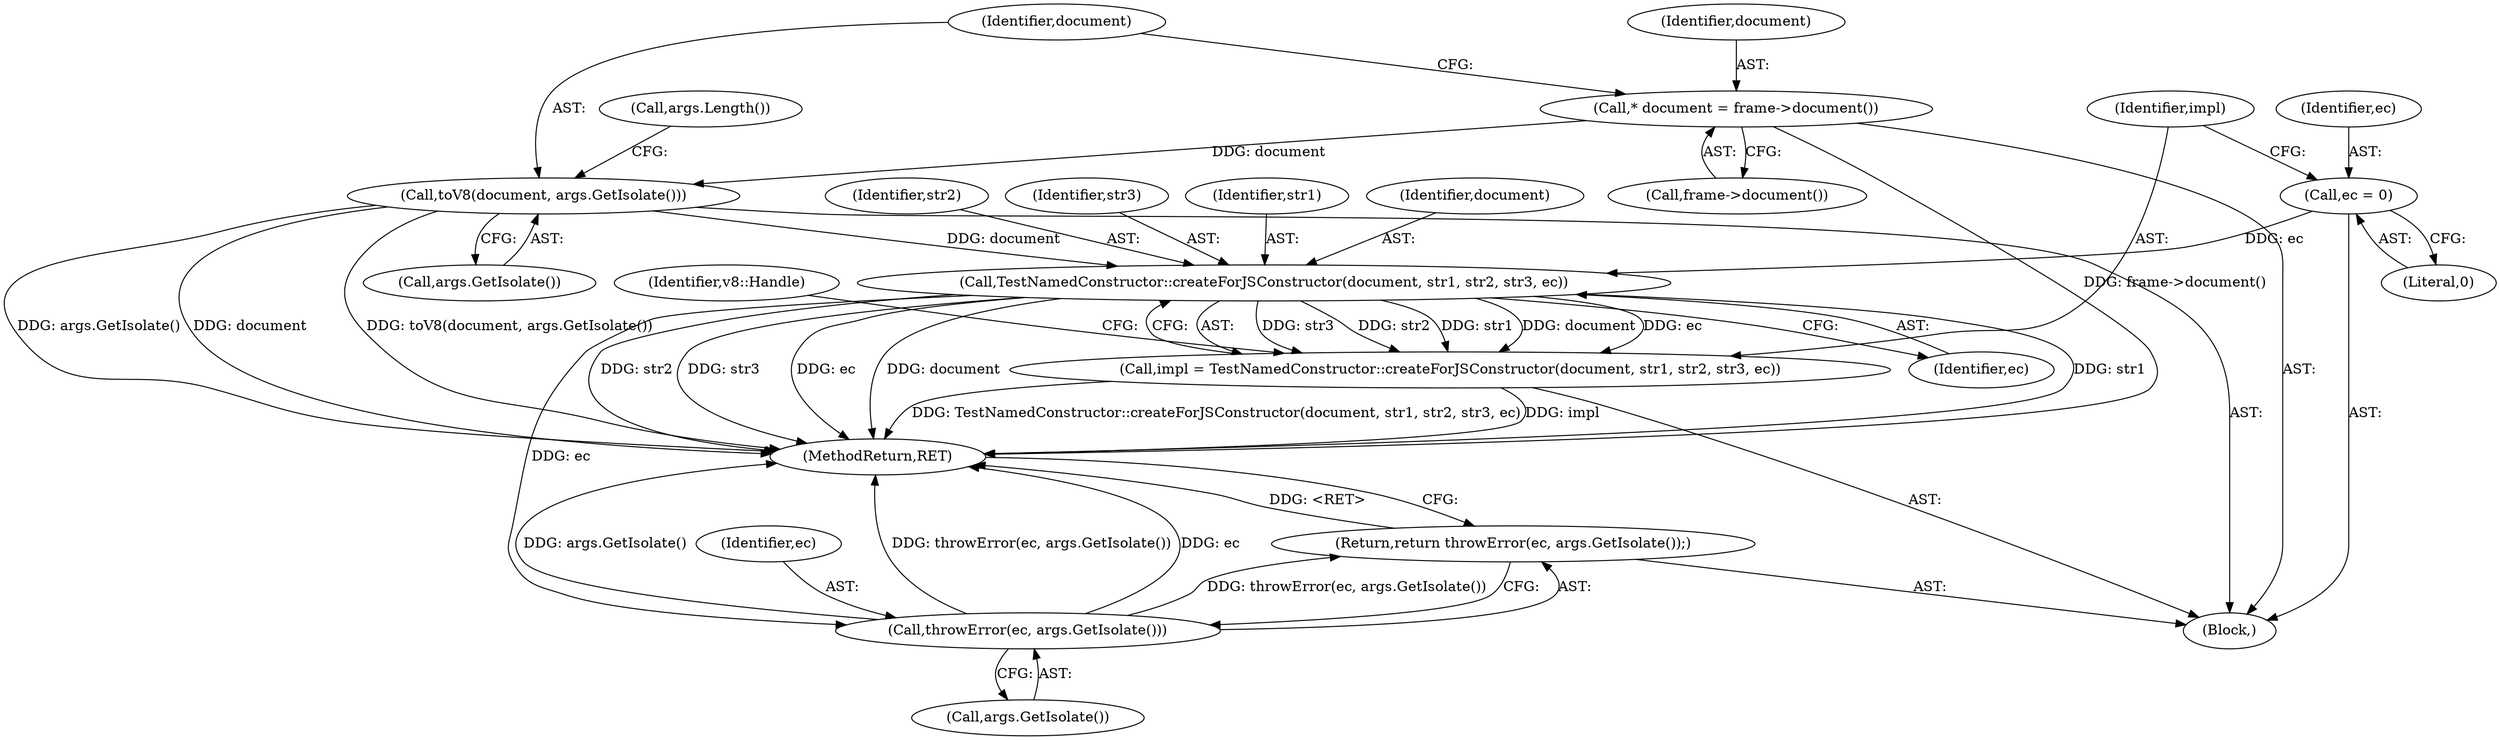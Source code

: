digraph "0_Chrome_e9372a1bfd3588a80fcf49aa07321f0971dd6091_9@API" {
"1000149" [label="(Call,TestNamedConstructor::createForJSConstructor(document, str1, str2, str3, ec))"];
"1000133" [label="(Call,toV8(document, args.GetIsolate()))"];
"1000130" [label="(Call,* document = frame->document())"];
"1000143" [label="(Call,ec = 0)"];
"1000147" [label="(Call,impl = TestNamedConstructor::createForJSConstructor(document, str1, str2, str3, ec))"];
"1000174" [label="(Call,throwError(ec, args.GetIsolate()))"];
"1000173" [label="(Return,return throwError(ec, args.GetIsolate());)"];
"1000130" [label="(Call,* document = frame->document())"];
"1000131" [label="(Identifier,document)"];
"1000145" [label="(Literal,0)"];
"1000150" [label="(Identifier,document)"];
"1000175" [label="(Identifier,ec)"];
"1000144" [label="(Identifier,ec)"];
"1000176" [label="(Call,args.GetIsolate())"];
"1000177" [label="(MethodReturn,RET)"];
"1000152" [label="(Identifier,str2)"];
"1000147" [label="(Call,impl = TestNamedConstructor::createForJSConstructor(document, str1, str2, str3, ec))"];
"1000143" [label="(Call,ec = 0)"];
"1000134" [label="(Identifier,document)"];
"1000148" [label="(Identifier,impl)"];
"1000138" [label="(Call,args.Length())"];
"1000132" [label="(Call,frame->document())"];
"1000135" [label="(Call,args.GetIsolate())"];
"1000174" [label="(Call,throwError(ec, args.GetIsolate()))"];
"1000157" [label="(Identifier,v8::Handle)"];
"1000153" [label="(Identifier,str3)"];
"1000173" [label="(Return,return throwError(ec, args.GetIsolate());)"];
"1000149" [label="(Call,TestNamedConstructor::createForJSConstructor(document, str1, str2, str3, ec))"];
"1000151" [label="(Identifier,str1)"];
"1000154" [label="(Identifier,ec)"];
"1000133" [label="(Call,toV8(document, args.GetIsolate()))"];
"1000102" [label="(Block,)"];
"1000149" -> "1000147"  [label="AST: "];
"1000149" -> "1000154"  [label="CFG: "];
"1000150" -> "1000149"  [label="AST: "];
"1000151" -> "1000149"  [label="AST: "];
"1000152" -> "1000149"  [label="AST: "];
"1000153" -> "1000149"  [label="AST: "];
"1000154" -> "1000149"  [label="AST: "];
"1000147" -> "1000149"  [label="CFG: "];
"1000149" -> "1000177"  [label="DDG: str3"];
"1000149" -> "1000177"  [label="DDG: ec"];
"1000149" -> "1000177"  [label="DDG: document"];
"1000149" -> "1000177"  [label="DDG: str1"];
"1000149" -> "1000177"  [label="DDG: str2"];
"1000149" -> "1000147"  [label="DDG: str3"];
"1000149" -> "1000147"  [label="DDG: str2"];
"1000149" -> "1000147"  [label="DDG: str1"];
"1000149" -> "1000147"  [label="DDG: document"];
"1000149" -> "1000147"  [label="DDG: ec"];
"1000133" -> "1000149"  [label="DDG: document"];
"1000143" -> "1000149"  [label="DDG: ec"];
"1000149" -> "1000174"  [label="DDG: ec"];
"1000133" -> "1000102"  [label="AST: "];
"1000133" -> "1000135"  [label="CFG: "];
"1000134" -> "1000133"  [label="AST: "];
"1000135" -> "1000133"  [label="AST: "];
"1000138" -> "1000133"  [label="CFG: "];
"1000133" -> "1000177"  [label="DDG: document"];
"1000133" -> "1000177"  [label="DDG: toV8(document, args.GetIsolate())"];
"1000133" -> "1000177"  [label="DDG: args.GetIsolate()"];
"1000130" -> "1000133"  [label="DDG: document"];
"1000130" -> "1000102"  [label="AST: "];
"1000130" -> "1000132"  [label="CFG: "];
"1000131" -> "1000130"  [label="AST: "];
"1000132" -> "1000130"  [label="AST: "];
"1000134" -> "1000130"  [label="CFG: "];
"1000130" -> "1000177"  [label="DDG: frame->document()"];
"1000143" -> "1000102"  [label="AST: "];
"1000143" -> "1000145"  [label="CFG: "];
"1000144" -> "1000143"  [label="AST: "];
"1000145" -> "1000143"  [label="AST: "];
"1000148" -> "1000143"  [label="CFG: "];
"1000147" -> "1000102"  [label="AST: "];
"1000148" -> "1000147"  [label="AST: "];
"1000157" -> "1000147"  [label="CFG: "];
"1000147" -> "1000177"  [label="DDG: TestNamedConstructor::createForJSConstructor(document, str1, str2, str3, ec)"];
"1000147" -> "1000177"  [label="DDG: impl"];
"1000174" -> "1000173"  [label="AST: "];
"1000174" -> "1000176"  [label="CFG: "];
"1000175" -> "1000174"  [label="AST: "];
"1000176" -> "1000174"  [label="AST: "];
"1000173" -> "1000174"  [label="CFG: "];
"1000174" -> "1000177"  [label="DDG: args.GetIsolate()"];
"1000174" -> "1000177"  [label="DDG: throwError(ec, args.GetIsolate())"];
"1000174" -> "1000177"  [label="DDG: ec"];
"1000174" -> "1000173"  [label="DDG: throwError(ec, args.GetIsolate())"];
"1000173" -> "1000102"  [label="AST: "];
"1000177" -> "1000173"  [label="CFG: "];
"1000173" -> "1000177"  [label="DDG: <RET>"];
}
